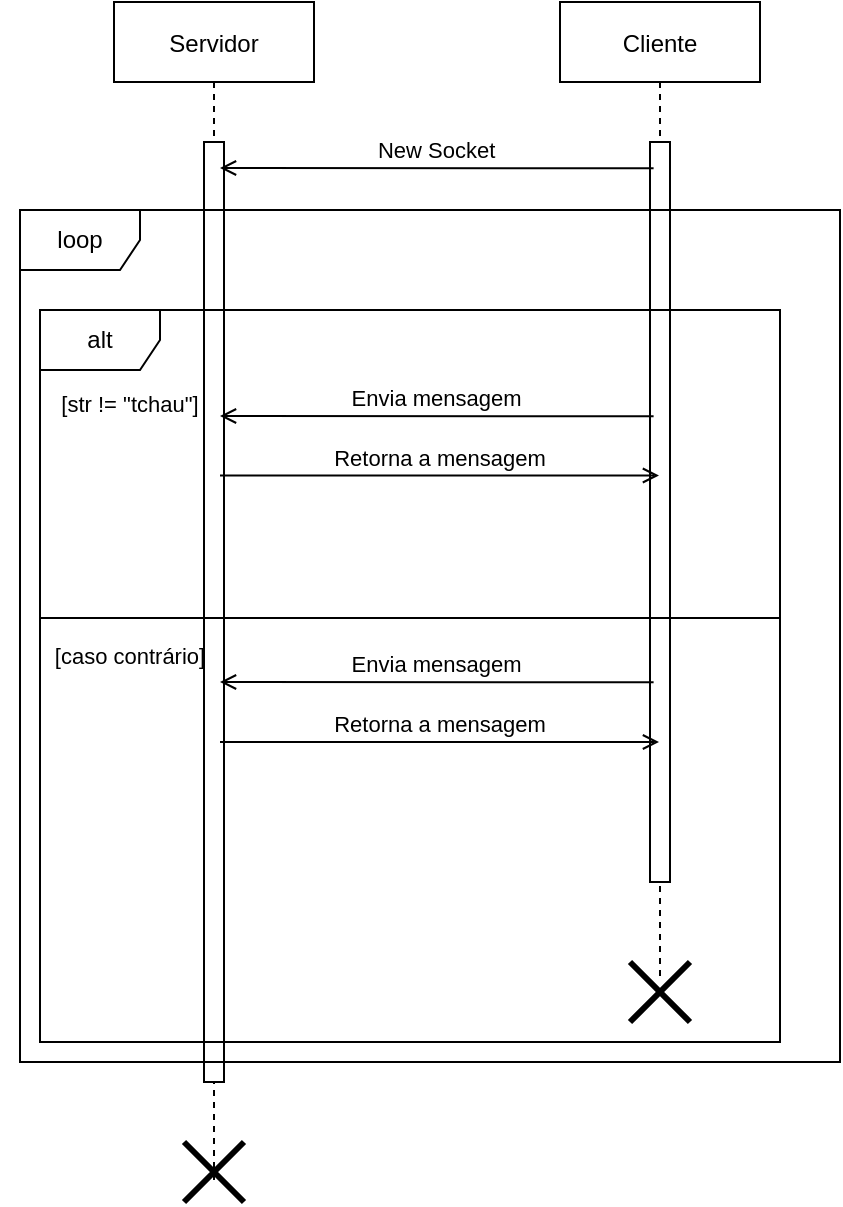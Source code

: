 <mxfile version="20.6.0"><diagram id="kgpKYQtTHZ0yAKxKKP6v" name="Page-1"><mxGraphModel dx="1109" dy="643" grid="1" gridSize="10" guides="1" tooltips="1" connect="1" arrows="1" fold="1" page="1" pageScale="1" pageWidth="850" pageHeight="1100" math="0" shadow="0"><root><mxCell id="0"/><mxCell id="1" style="locked=1;" parent="0"/><mxCell id="3nuBFxr9cyL0pnOWT2aG-1" value="Servidor" style="shape=umlLifeline;perimeter=lifelinePerimeter;container=1;collapsible=0;recursiveResize=0;rounded=0;shadow=0;strokeWidth=1;" parent="1" vertex="1"><mxGeometry x="77" y="10" width="100" height="590" as="geometry"/></mxCell><mxCell id="3nuBFxr9cyL0pnOWT2aG-2" value="" style="points=[];perimeter=orthogonalPerimeter;rounded=0;shadow=0;strokeWidth=1;" parent="3nuBFxr9cyL0pnOWT2aG-1" vertex="1"><mxGeometry x="45" y="70" width="10" height="470" as="geometry"/></mxCell><mxCell id="3nuBFxr9cyL0pnOWT2aG-5" value="Cliente" style="shape=umlLifeline;perimeter=lifelinePerimeter;container=1;collapsible=0;recursiveResize=0;rounded=0;shadow=0;strokeWidth=1;" parent="1" vertex="1"><mxGeometry x="300" y="10" width="100" height="490" as="geometry"/></mxCell><mxCell id="3nuBFxr9cyL0pnOWT2aG-6" value="" style="points=[];perimeter=orthogonalPerimeter;rounded=0;shadow=0;strokeWidth=1;" parent="3nuBFxr9cyL0pnOWT2aG-5" vertex="1"><mxGeometry x="45" y="70" width="10" height="370" as="geometry"/></mxCell><mxCell id="tD29uBAdzSx64IHv64mZ-9" value="New Socket" style="verticalAlign=bottom;endArrow=open;shadow=0;strokeWidth=1;endFill=0;exitX=0.18;exitY=0.037;exitDx=0;exitDy=0;exitPerimeter=0;" parent="1" edge="1"><mxGeometry relative="1" as="geometry"><mxPoint x="346.8" y="93.114" as="sourcePoint"/><mxPoint x="130" y="93" as="targetPoint"/></mxGeometry></mxCell><mxCell id="OjJ22vDgV1QTY-9k-lqF-4" value="Retorna a mensagem" style="verticalAlign=bottom;endArrow=open;shadow=0;strokeWidth=1;endFill=0;exitX=0.8;exitY=0.105;exitDx=0;exitDy=0;exitPerimeter=0;" edge="1" parent="1"><mxGeometry relative="1" as="geometry"><mxPoint x="130.0" y="246.75" as="sourcePoint"/><mxPoint x="349.5" y="246.75" as="targetPoint"/></mxGeometry></mxCell><mxCell id="OjJ22vDgV1QTY-9k-lqF-5" value="Envia mensagem" style="verticalAlign=bottom;endArrow=open;shadow=0;strokeWidth=1;endFill=0;exitX=0.18;exitY=0.037;exitDx=0;exitDy=0;exitPerimeter=0;" edge="1" parent="1"><mxGeometry relative="1" as="geometry"><mxPoint x="346.8" y="217.114" as="sourcePoint"/><mxPoint x="130" y="217" as="targetPoint"/></mxGeometry></mxCell><mxCell id="OjJ22vDgV1QTY-9k-lqF-6" value="" style="shape=umlDestroy;whiteSpace=wrap;html=1;strokeWidth=3;" vertex="1" parent="1"><mxGeometry x="112" y="580" width="30" height="30" as="geometry"/></mxCell><mxCell id="OjJ22vDgV1QTY-9k-lqF-13" value="Envia mensagem" style="verticalAlign=bottom;endArrow=open;shadow=0;strokeWidth=1;endFill=0;exitX=0.18;exitY=0.037;exitDx=0;exitDy=0;exitPerimeter=0;" edge="1" parent="1"><mxGeometry relative="1" as="geometry"><mxPoint x="346.8" y="350.114" as="sourcePoint"/><mxPoint x="130" y="350" as="targetPoint"/></mxGeometry></mxCell><mxCell id="OjJ22vDgV1QTY-9k-lqF-14" value="Retorna a mensagem" style="verticalAlign=bottom;endArrow=open;shadow=0;strokeWidth=1;endFill=0;exitX=0.8;exitY=0.105;exitDx=0;exitDy=0;exitPerimeter=0;" edge="1" parent="1"><mxGeometry relative="1" as="geometry"><mxPoint x="130.0" y="380" as="sourcePoint"/><mxPoint x="349.5" y="380" as="targetPoint"/></mxGeometry></mxCell><mxCell id="tD29uBAdzSx64IHv64mZ-14" value="loop" style="locked=1;" parent="0"/><mxCell id="tD29uBAdzSx64IHv64mZ-22" value="loop" style="shape=umlFrame;whiteSpace=wrap;html=1;" parent="tD29uBAdzSx64IHv64mZ-14" vertex="1"><mxGeometry x="30" y="114" width="410" height="426" as="geometry"/></mxCell><mxCell id="tD29uBAdzSx64IHv64mZ-25" value="alternativa" style="locked=1;" parent="0"/><mxCell id="tD29uBAdzSx64IHv64mZ-26" value="alt" style="shape=umlFrame;whiteSpace=wrap;html=1;" parent="tD29uBAdzSx64IHv64mZ-25" vertex="1"><mxGeometry x="40" y="164" width="370" height="366" as="geometry"/></mxCell><mxCell id="tD29uBAdzSx64IHv64mZ-27" value="" style="line;strokeWidth=1;fillColor=none;align=left;verticalAlign=middle;spacingTop=-1;spacingLeft=3;spacingRight=3;rotatable=0;labelPosition=right;points=[];portConstraint=eastwest;strokeColor=inherit;" parent="tD29uBAdzSx64IHv64mZ-25" vertex="1"><mxGeometry x="40" y="191" width="370" height="254" as="geometry"/></mxCell><mxCell id="tD29uBAdzSx64IHv64mZ-28" value="&lt;font style=&quot;font-size: 11px;&quot;&gt;[str != &quot;tchau&quot;]&lt;/font&gt;" style="text;html=1;strokeColor=none;fillColor=none;align=center;verticalAlign=middle;whiteSpace=wrap;rounded=0;" parent="tD29uBAdzSx64IHv64mZ-25" vertex="1"><mxGeometry x="20" y="196" width="130" height="30" as="geometry"/></mxCell><mxCell id="tD29uBAdzSx64IHv64mZ-31" value="&lt;font style=&quot;font-size: 11px;&quot;&gt;[caso contrário]&lt;/font&gt;" style="text;html=1;strokeColor=none;fillColor=none;align=center;verticalAlign=middle;whiteSpace=wrap;rounded=0;" parent="tD29uBAdzSx64IHv64mZ-25" vertex="1"><mxGeometry x="20" y="322" width="130" height="30" as="geometry"/></mxCell><mxCell id="opl3IYvSxdR4LlzPSZtZ-3" value="" style="shape=umlDestroy;whiteSpace=wrap;html=1;strokeWidth=3;" parent="tD29uBAdzSx64IHv64mZ-25" vertex="1"><mxGeometry x="335" y="490" width="30" height="30" as="geometry"/></mxCell></root></mxGraphModel></diagram></mxfile>